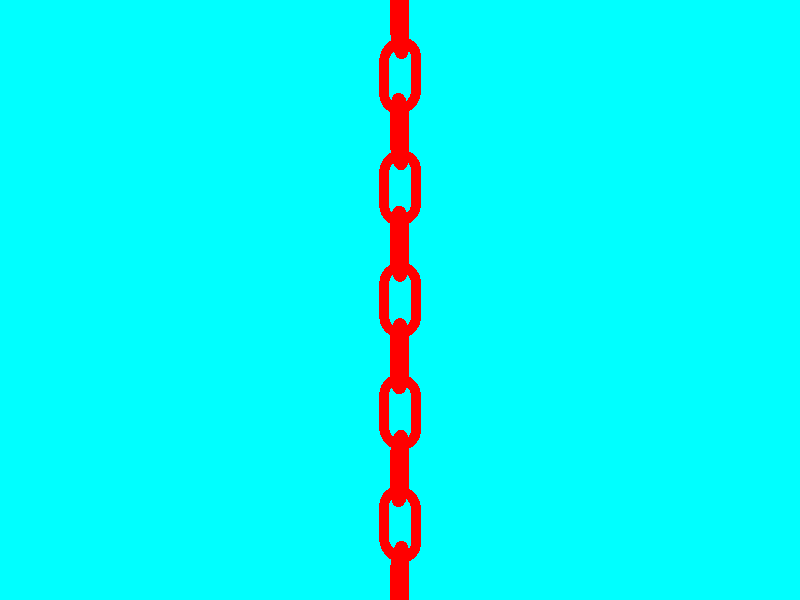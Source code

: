 background {
    rgb<0,1,1>
    }

#declare FrontCameraPos=<0,0,-15>;
#declare SideCameraPos =<5,0,0>;
#declare FrontSideCameraPos=<10,0,-35>;

camera{
    location FrontSideCameraPos
    look_at<0,0,0>
    }

light_source{
    <2,5,-2>
    rgb<1,1,1>
    }

#declare LinkRadius=.3;
#declare HalfTorus=difference{
    torus{
        1
        .3 
        rotate<90,0,0>
        }
    box{
        <-1-LinkRadius,-1-LinkRadius,-LinkRadius>
        <1+LinkRadius,0,LinkRadius>
        }
    };

#declare LinkLength=4; //value must be greater than 2*HalfLinkWidth
#declare HalfLinkWidth=1;
#declare SideLength=LinkLength-2*HalfLinkWidth; 
#declare HalfSideLength=SideLength/2;

#declare LinkSides=cylinder{
    <0,HalfSideLength,0>
    <0,-HalfSideLength,0>
    LinkRadius
    };
    
#declare ChainLink=union{
    object{
        HalfTorus
        translate<0,HalfSideLength,0>
        }
    object{
        HalfTorus
        rotate<180,0,0>
        translate<0,-HalfSideLength,0>
        }
    object{
        LinkSides
        translate<HalfLinkWidth,0,0>
        }
    object{
        LinkSides
        translate<-HalfLinkWidth,0,0>
        }
        };
        
#declare TwoLinks=union{
    object{
        ChainLink
        }
    object{
        ChainLink
        rotate<0,90,0>
        translate<0,LinkLength-2*(LinkRadius),0>
        }
        };
           
#declare NumLinks=30;
#declare FullChain=union{
    #declare Index=-NumLinks/2;
    #while (Index<=NumLinks)
    object{
        TwoLinks
        translate<0,Index*(2*LinkLength - 4*LinkRadius),0>
    }
    #declare Index=Index+1;
    #end
    };
        
object{
    FullChain
    texture{
        pigment{
            rgb<1,0,0>
            }
            }
    }
    
